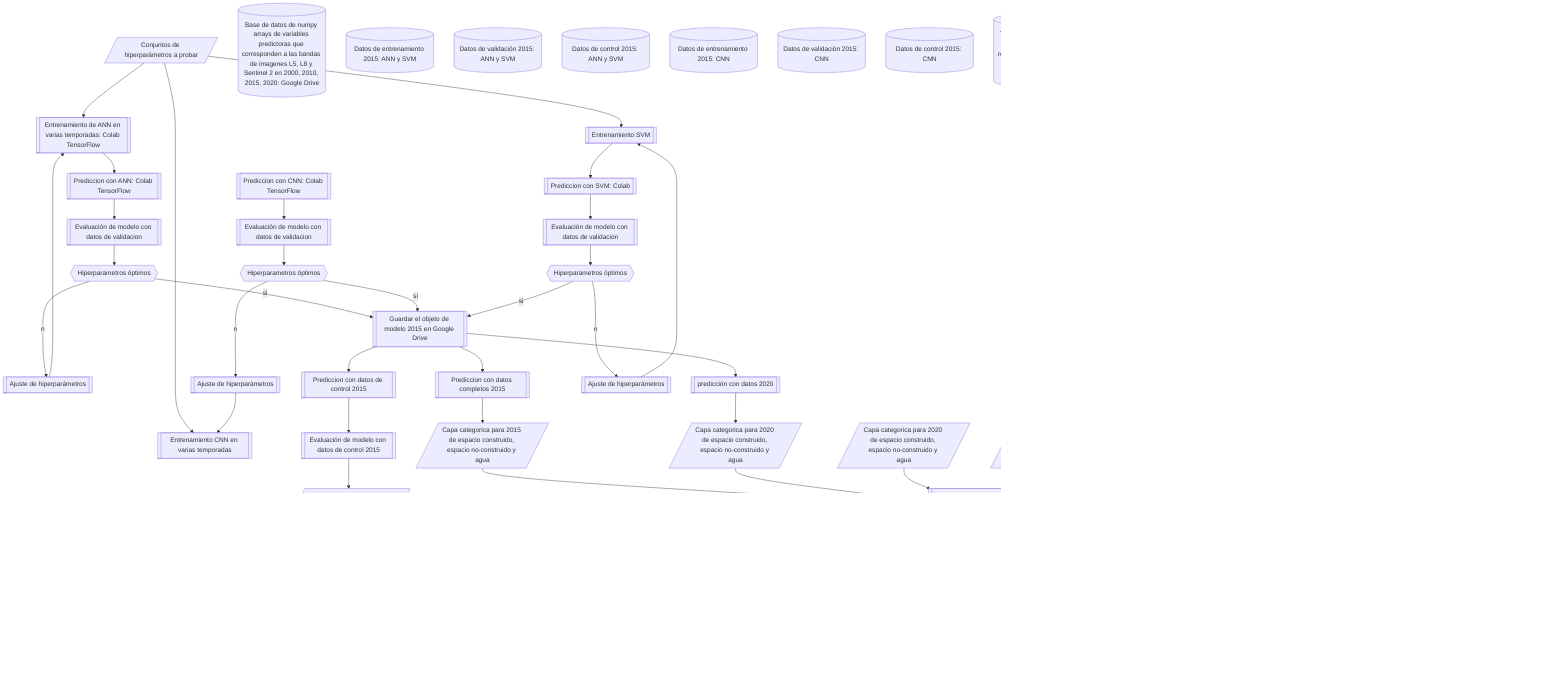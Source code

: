 flowchart TD
  H1[/Conjuntos de hiperparámetros a probar/]
  H1-->ANN1
  H1-->CNN1
  H1-->SVM1

  E3A[(Base de datos de numpy arrays de variables predictoras que corresponden a las bandas de imagenes L5, L8 y Sentinel 2 en 2000, 2010, 2015, 2020: Google Drive)]
  F2A[(Datos de entrenamiento 2015: ANN y SVM)]
  F2B[(Datos de validación 2015: ANN y SVM)]
  F2C[(Datos de control 2015: ANN y SVM)]
  F3A[(Datos de entrenamiento 2015: CNN)]
  F3B[(Datos de validación 2015: CNN)]
  F3C[(Datos de control 2015: CNN)]
  B8[(Tabla CSV de estados de superficie en zonas de referencia en 2000, 2010 y 2020 según la nomenclatura de clases)]


  ANN1[[Entrenamiento de ANN en varias temporadas: Colab TensorFlow]]-->ANN2
  ANN2[[Prediccion con ANN: Colab TensorFlow]]-->ANN3
  ANN3[[Evaluación de modelo con datos de validacion]]-->ANN4
  ANN4{{Hiperparametros óptimos}}--si-->MODEL1
  ANN4--no-->ANN4A
  ANN4A[[Ajuste de hiperparámetros]]-->ANN1

  MODEL1[[Guardar el objeto de modelo 2015 en Google Drive]]-->MODEL2
  MODEL1-->MODEL4
  MODEL1-->MODEL6
  MODEL2[[Prediccion con datos de control 2015]]-->MODEL3
  MODEL3[[Evaluación de modelo con datos de control 2015]]-->MODEL3A
  MODEL3A[/Reporte modelo 2015 de ACC, AUC, TSS, Kappa, F1 por clase/]
  MODEL4[[Prediccion con datos completos 2015]]-->MODEL5
  MODEL5[/Capa categorica para 2015 de espacio construido, espacio no-construido y agua/]-->Z1
  MODEL6[[predicción con datos 2020]]-->MODEL7
  MODEL7[/Capa categorica para 2020 de espacio construido, espacio no-construido y agua/]-->Z1

 
  CNN1[[Entrenamiento CNN en varias temporadas]]
  CNN2[[Prediccion con CNN: Colab TensorFlow]]-->CNN3
  CNN3[[Evaluación de modelo con datos de validacion]]-->CNN4
  CNN4{{Hiperparametros óptimos}}--si-->MODEL1
  CNN4--no-->CNN4A
  CNN4A[[Ajuste de hiperparámetros]]-->CNN1


  SVM1[[Entrenamiento SVM]]-->SVM2
  SVM2[[Prediccion con SVM: Colab]]-->SVM3
  SVM3[[Evaluación de modelo con datos de validacion]]-->SVM4
  SVM4{{Hiperparametros óptimos}}--si-->MODEL1
  SVM4--no-->SVM4A
  SVM4A[[Ajuste de hiperparámetros]]-->SVM1

  M1[/Capa categorica para 2020 de espacio construido, espacio no-construido y agua/]-->Z1
  M2[/Capa categorica para 2010 de espacio construido, espacio no-construido y agua/]-->Z1
  M3[/Capa categorica para 2000 de espacio construido, espacio no-construido y agua/]-->Z1

  Z1[[Guardar en Google Drive como numpy array: Colab numpy]]-->Z2
  Z2[[Exportar en Google Drive como GeoTIFF: Colab]]-->END
  Z2-->Z4
  Z4[(Base de datos de numpy arrays y GeoTIFFs de espacio construido en 2000, 2010, 2015 y 2020)]

  Z5[[Descarga de GeoTIFF de predicción en 2000, 2010, 2020]]-->Z6
  Z6[[Extraccion de datos de predicción en zonas de referencia: R]]-->Z7
  Z7[[Evalouación de modelo con datos de control externos]]-->Z8A
  Z7-->Z8B
  Z7-->Z8C
  Z8A[/Reporte modelo 2020 de ACC, AUC, TSS, Kappa, F1 por clase/]-->END
  Z8B[/Reporte modelo 2010 de ACC, AUC, TSS, Kappa, F1 por clase/]-->END
  Z8C[/Reporte modelo 2000 de ACC, AUC, TSS, Kappa, F1 por clase/]-->END
  END([Estimación de mancha urbana de la zona concluida])
